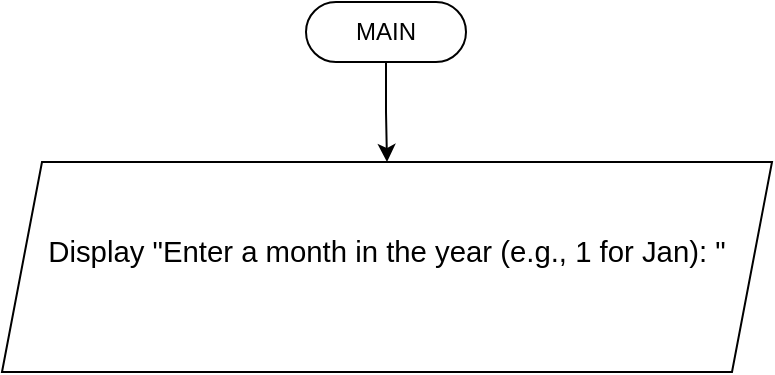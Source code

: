 <mxfile version="24.7.6">
  <diagram name="Page-1" id="kWocohOELPK9wQ3LVutg">
    <mxGraphModel dx="1162" dy="773" grid="1" gridSize="10" guides="1" tooltips="1" connect="1" arrows="1" fold="1" page="1" pageScale="1" pageWidth="850" pageHeight="1100" math="0" shadow="0">
      <root>
        <mxCell id="0" />
        <mxCell id="1" parent="0" />
        <mxCell id="ZCdc2D--i8_qWXBVDp-w-5" value="" style="edgeStyle=orthogonalEdgeStyle;rounded=0;orthogonalLoop=1;jettySize=auto;html=1;" edge="1" parent="1" source="ZCdc2D--i8_qWXBVDp-w-1" target="ZCdc2D--i8_qWXBVDp-w-4">
          <mxGeometry relative="1" as="geometry" />
        </mxCell>
        <mxCell id="ZCdc2D--i8_qWXBVDp-w-1" value="MAIN" style="html=1;dashed=0;whiteSpace=wrap;shape=mxgraph.dfd.start" vertex="1" parent="1">
          <mxGeometry x="385" y="200" width="80" height="30" as="geometry" />
        </mxCell>
        <mxCell id="ZCdc2D--i8_qWXBVDp-w-4" value="&lt;span id=&quot;docs-internal-guid-baea023c-7fff-12b6-3a81-397b67b8ee17&quot;&gt;&lt;p style=&quot;line-height:1.38;margin-top:0pt;margin-bottom:0pt;&quot; dir=&quot;ltr&quot;&gt;&lt;span style=&quot;font-size: 11pt; font-family: Arial, sans-serif; background-color: transparent; font-variant-numeric: normal; font-variant-east-asian: normal; font-variant-alternates: normal; font-variant-position: normal; vertical-align: baseline; white-space-collapse: preserve;&quot;&gt;Display &quot;Enter a month in the year (e.g., 1 for Jan): &quot;&lt;/span&gt;&lt;/p&gt;&lt;div&gt;&lt;span style=&quot;font-size: 11pt; font-family: Arial, sans-serif; background-color: transparent; font-variant-numeric: normal; font-variant-east-asian: normal; font-variant-alternates: normal; font-variant-position: normal; vertical-align: baseline; white-space-collapse: preserve;&quot;&gt;&lt;br&gt;&lt;/span&gt;&lt;/div&gt;&lt;/span&gt;" style="shape=parallelogram;perimeter=parallelogramPerimeter;whiteSpace=wrap;html=1;fixedSize=1;dashed=0;" vertex="1" parent="1">
          <mxGeometry x="233" y="280" width="385" height="105" as="geometry" />
        </mxCell>
      </root>
    </mxGraphModel>
  </diagram>
</mxfile>
